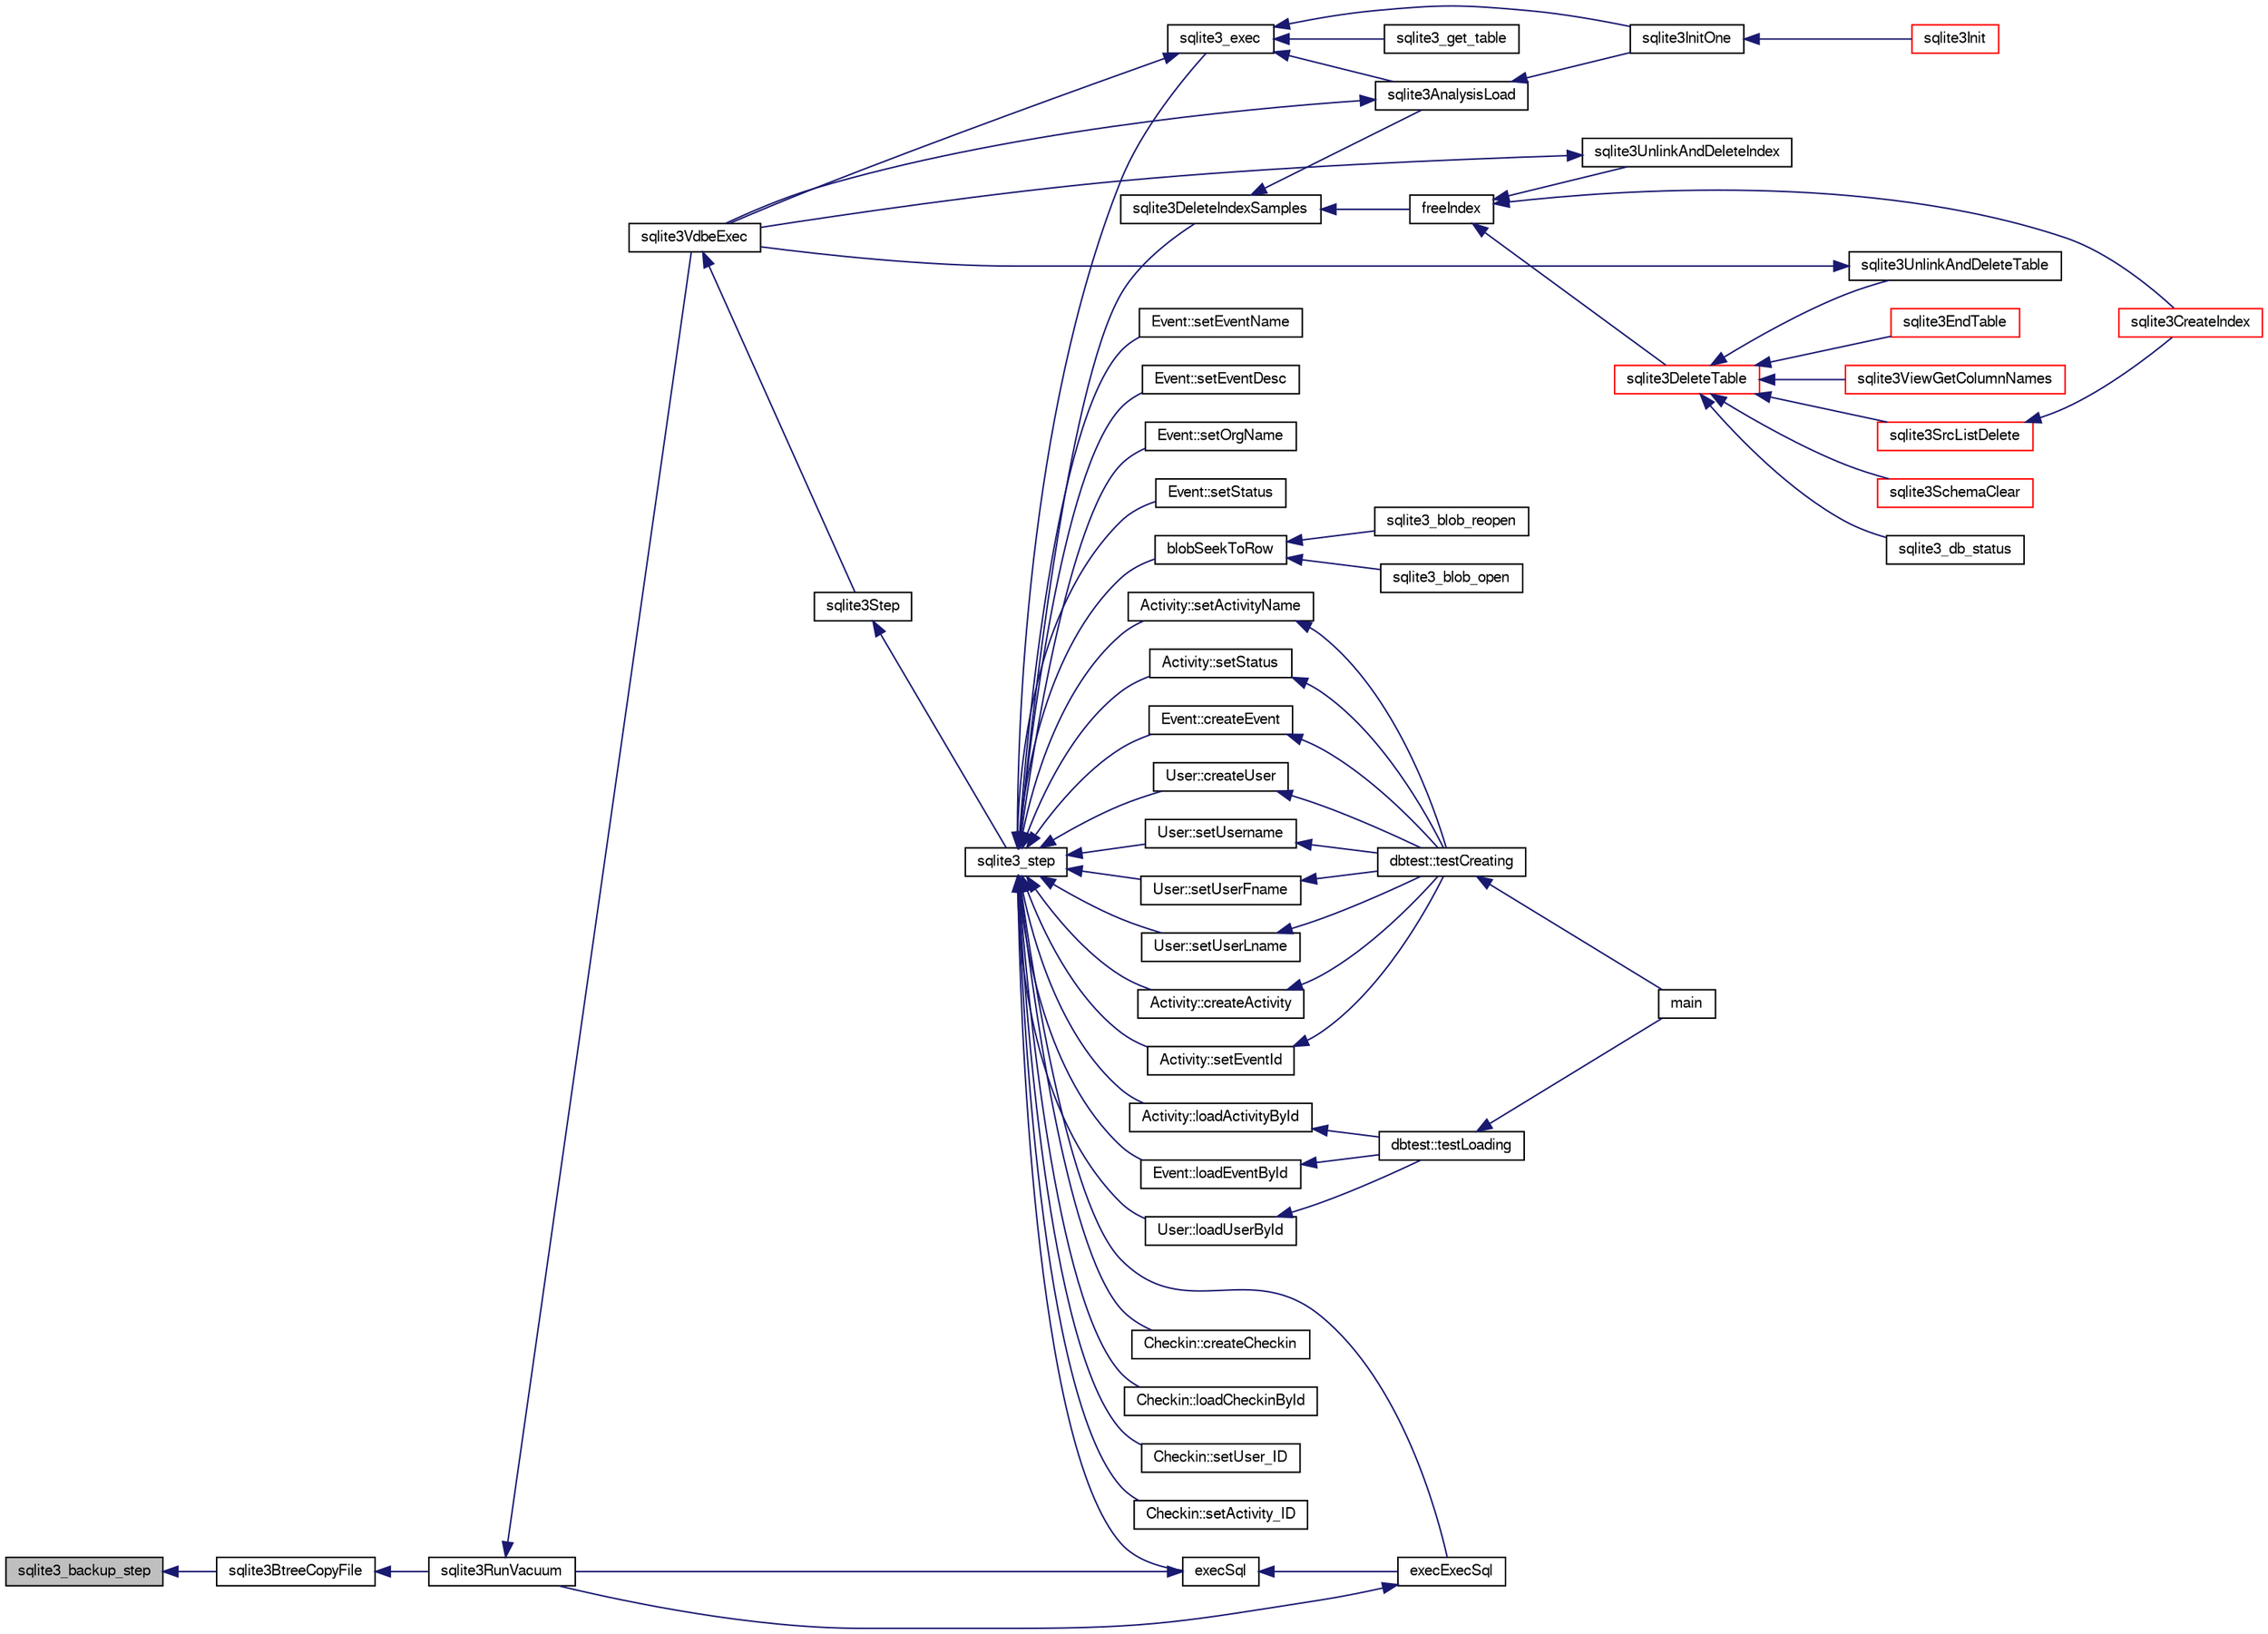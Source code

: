 digraph "sqlite3_backup_step"
{
  edge [fontname="FreeSans",fontsize="10",labelfontname="FreeSans",labelfontsize="10"];
  node [fontname="FreeSans",fontsize="10",shape=record];
  rankdir="LR";
  Node5458 [label="sqlite3_backup_step",height=0.2,width=0.4,color="black", fillcolor="grey75", style="filled", fontcolor="black"];
  Node5458 -> Node5459 [dir="back",color="midnightblue",fontsize="10",style="solid",fontname="FreeSans"];
  Node5459 [label="sqlite3BtreeCopyFile",height=0.2,width=0.4,color="black", fillcolor="white", style="filled",URL="$sqlite3_8c.html#a4d9e19a79f0d5c1dfcef0bd137ae83f9"];
  Node5459 -> Node5460 [dir="back",color="midnightblue",fontsize="10",style="solid",fontname="FreeSans"];
  Node5460 [label="sqlite3RunVacuum",height=0.2,width=0.4,color="black", fillcolor="white", style="filled",URL="$sqlite3_8c.html#a5e83ddc7b3e7e8e79ad5d1fc92de1d2f"];
  Node5460 -> Node5461 [dir="back",color="midnightblue",fontsize="10",style="solid",fontname="FreeSans"];
  Node5461 [label="sqlite3VdbeExec",height=0.2,width=0.4,color="black", fillcolor="white", style="filled",URL="$sqlite3_8c.html#a8ce40a614bdc56719c4d642b1e4dfb21"];
  Node5461 -> Node5462 [dir="back",color="midnightblue",fontsize="10",style="solid",fontname="FreeSans"];
  Node5462 [label="sqlite3Step",height=0.2,width=0.4,color="black", fillcolor="white", style="filled",URL="$sqlite3_8c.html#a3f2872e873e2758a4beedad1d5113554"];
  Node5462 -> Node5463 [dir="back",color="midnightblue",fontsize="10",style="solid",fontname="FreeSans"];
  Node5463 [label="sqlite3_step",height=0.2,width=0.4,color="black", fillcolor="white", style="filled",URL="$sqlite3_8h.html#ac1e491ce36b7471eb28387f7d3c74334"];
  Node5463 -> Node5464 [dir="back",color="midnightblue",fontsize="10",style="solid",fontname="FreeSans"];
  Node5464 [label="Activity::createActivity",height=0.2,width=0.4,color="black", fillcolor="white", style="filled",URL="$classActivity.html#a813cc5e52c14ab49b39014c134e3425b"];
  Node5464 -> Node5465 [dir="back",color="midnightblue",fontsize="10",style="solid",fontname="FreeSans"];
  Node5465 [label="dbtest::testCreating",height=0.2,width=0.4,color="black", fillcolor="white", style="filled",URL="$classdbtest.html#a8193e88a7df657069c8a6bd09c8243b7"];
  Node5465 -> Node5466 [dir="back",color="midnightblue",fontsize="10",style="solid",fontname="FreeSans"];
  Node5466 [label="main",height=0.2,width=0.4,color="black", fillcolor="white", style="filled",URL="$test_8cpp.html#ae66f6b31b5ad750f1fe042a706a4e3d4"];
  Node5463 -> Node5467 [dir="back",color="midnightblue",fontsize="10",style="solid",fontname="FreeSans"];
  Node5467 [label="Activity::loadActivityById",height=0.2,width=0.4,color="black", fillcolor="white", style="filled",URL="$classActivity.html#abe4ffb4f08a47212ebf9013259d9e7fd"];
  Node5467 -> Node5468 [dir="back",color="midnightblue",fontsize="10",style="solid",fontname="FreeSans"];
  Node5468 [label="dbtest::testLoading",height=0.2,width=0.4,color="black", fillcolor="white", style="filled",URL="$classdbtest.html#a6f98d82a2c8e2b9040848763504ddae1"];
  Node5468 -> Node5466 [dir="back",color="midnightblue",fontsize="10",style="solid",fontname="FreeSans"];
  Node5463 -> Node5469 [dir="back",color="midnightblue",fontsize="10",style="solid",fontname="FreeSans"];
  Node5469 [label="Activity::setEventId",height=0.2,width=0.4,color="black", fillcolor="white", style="filled",URL="$classActivity.html#adb1d0fd0d08f473e068f0a4086bfa9ca"];
  Node5469 -> Node5465 [dir="back",color="midnightblue",fontsize="10",style="solid",fontname="FreeSans"];
  Node5463 -> Node5470 [dir="back",color="midnightblue",fontsize="10",style="solid",fontname="FreeSans"];
  Node5470 [label="Activity::setActivityName",height=0.2,width=0.4,color="black", fillcolor="white", style="filled",URL="$classActivity.html#a62dc3737b33915a36086f9dd26d16a81"];
  Node5470 -> Node5465 [dir="back",color="midnightblue",fontsize="10",style="solid",fontname="FreeSans"];
  Node5463 -> Node5471 [dir="back",color="midnightblue",fontsize="10",style="solid",fontname="FreeSans"];
  Node5471 [label="Activity::setStatus",height=0.2,width=0.4,color="black", fillcolor="white", style="filled",URL="$classActivity.html#af618135a7738f4d2a7ee147a8ef912ea"];
  Node5471 -> Node5465 [dir="back",color="midnightblue",fontsize="10",style="solid",fontname="FreeSans"];
  Node5463 -> Node5472 [dir="back",color="midnightblue",fontsize="10",style="solid",fontname="FreeSans"];
  Node5472 [label="Checkin::createCheckin",height=0.2,width=0.4,color="black", fillcolor="white", style="filled",URL="$classCheckin.html#a4e40acdf7fff0e607f6de4f24f3a163c"];
  Node5463 -> Node5473 [dir="back",color="midnightblue",fontsize="10",style="solid",fontname="FreeSans"];
  Node5473 [label="Checkin::loadCheckinById",height=0.2,width=0.4,color="black", fillcolor="white", style="filled",URL="$classCheckin.html#a3461f70ea6c68475225f2a07f78a21e0"];
  Node5463 -> Node5474 [dir="back",color="midnightblue",fontsize="10",style="solid",fontname="FreeSans"];
  Node5474 [label="Checkin::setUser_ID",height=0.2,width=0.4,color="black", fillcolor="white", style="filled",URL="$classCheckin.html#a76ab640f4f912876dbebf183db5359c6"];
  Node5463 -> Node5475 [dir="back",color="midnightblue",fontsize="10",style="solid",fontname="FreeSans"];
  Node5475 [label="Checkin::setActivity_ID",height=0.2,width=0.4,color="black", fillcolor="white", style="filled",URL="$classCheckin.html#ab2ff3ec2604ec73a42af25874a00b232"];
  Node5463 -> Node5476 [dir="back",color="midnightblue",fontsize="10",style="solid",fontname="FreeSans"];
  Node5476 [label="Event::createEvent",height=0.2,width=0.4,color="black", fillcolor="white", style="filled",URL="$classEvent.html#a77adb9f4a46ffb32c2d931f0691f5903"];
  Node5476 -> Node5465 [dir="back",color="midnightblue",fontsize="10",style="solid",fontname="FreeSans"];
  Node5463 -> Node5477 [dir="back",color="midnightblue",fontsize="10",style="solid",fontname="FreeSans"];
  Node5477 [label="Event::loadEventById",height=0.2,width=0.4,color="black", fillcolor="white", style="filled",URL="$classEvent.html#afa66cea33f722dbeecb69cc98fdea055"];
  Node5477 -> Node5468 [dir="back",color="midnightblue",fontsize="10",style="solid",fontname="FreeSans"];
  Node5463 -> Node5478 [dir="back",color="midnightblue",fontsize="10",style="solid",fontname="FreeSans"];
  Node5478 [label="Event::setEventName",height=0.2,width=0.4,color="black", fillcolor="white", style="filled",URL="$classEvent.html#a10596b6ca077df05184e30d62b08729d"];
  Node5463 -> Node5479 [dir="back",color="midnightblue",fontsize="10",style="solid",fontname="FreeSans"];
  Node5479 [label="Event::setEventDesc",height=0.2,width=0.4,color="black", fillcolor="white", style="filled",URL="$classEvent.html#ae36b8377dcae792f1c5c4726024c981b"];
  Node5463 -> Node5480 [dir="back",color="midnightblue",fontsize="10",style="solid",fontname="FreeSans"];
  Node5480 [label="Event::setOrgName",height=0.2,width=0.4,color="black", fillcolor="white", style="filled",URL="$classEvent.html#a19aac0f776bd764563a54977656cf680"];
  Node5463 -> Node5481 [dir="back",color="midnightblue",fontsize="10",style="solid",fontname="FreeSans"];
  Node5481 [label="Event::setStatus",height=0.2,width=0.4,color="black", fillcolor="white", style="filled",URL="$classEvent.html#ab0a6b9285af0f4172eb841e2b80f8972"];
  Node5463 -> Node5482 [dir="back",color="midnightblue",fontsize="10",style="solid",fontname="FreeSans"];
  Node5482 [label="blobSeekToRow",height=0.2,width=0.4,color="black", fillcolor="white", style="filled",URL="$sqlite3_8c.html#afff57e13332b98c8a44a7cebe38962ab"];
  Node5482 -> Node5483 [dir="back",color="midnightblue",fontsize="10",style="solid",fontname="FreeSans"];
  Node5483 [label="sqlite3_blob_open",height=0.2,width=0.4,color="black", fillcolor="white", style="filled",URL="$sqlite3_8h.html#adb8ad839a5bdd62a43785132bc7dd518"];
  Node5482 -> Node5484 [dir="back",color="midnightblue",fontsize="10",style="solid",fontname="FreeSans"];
  Node5484 [label="sqlite3_blob_reopen",height=0.2,width=0.4,color="black", fillcolor="white", style="filled",URL="$sqlite3_8h.html#abc77c24fdc0150138490359a94360f7e"];
  Node5463 -> Node5485 [dir="back",color="midnightblue",fontsize="10",style="solid",fontname="FreeSans"];
  Node5485 [label="sqlite3DeleteIndexSamples",height=0.2,width=0.4,color="black", fillcolor="white", style="filled",URL="$sqlite3_8c.html#aaeda0302fbf61397ec009f65bed047ef"];
  Node5485 -> Node5486 [dir="back",color="midnightblue",fontsize="10",style="solid",fontname="FreeSans"];
  Node5486 [label="sqlite3AnalysisLoad",height=0.2,width=0.4,color="black", fillcolor="white", style="filled",URL="$sqlite3_8c.html#a48a2301c27e1d3d68708b9b8761b5a01"];
  Node5486 -> Node5461 [dir="back",color="midnightblue",fontsize="10",style="solid",fontname="FreeSans"];
  Node5486 -> Node5487 [dir="back",color="midnightblue",fontsize="10",style="solid",fontname="FreeSans"];
  Node5487 [label="sqlite3InitOne",height=0.2,width=0.4,color="black", fillcolor="white", style="filled",URL="$sqlite3_8c.html#ac4318b25df65269906b0379251fe9b85"];
  Node5487 -> Node5488 [dir="back",color="midnightblue",fontsize="10",style="solid",fontname="FreeSans"];
  Node5488 [label="sqlite3Init",height=0.2,width=0.4,color="red", fillcolor="white", style="filled",URL="$sqlite3_8c.html#aed74e3dc765631a833f522f425ff5a48"];
  Node5485 -> Node5588 [dir="back",color="midnightblue",fontsize="10",style="solid",fontname="FreeSans"];
  Node5588 [label="freeIndex",height=0.2,width=0.4,color="black", fillcolor="white", style="filled",URL="$sqlite3_8c.html#a00907c99c18d5bcb9d0b38c077146c31"];
  Node5588 -> Node5589 [dir="back",color="midnightblue",fontsize="10",style="solid",fontname="FreeSans"];
  Node5589 [label="sqlite3UnlinkAndDeleteIndex",height=0.2,width=0.4,color="black", fillcolor="white", style="filled",URL="$sqlite3_8c.html#a889f2dcb438c56db37a6d61e9f25e244"];
  Node5589 -> Node5461 [dir="back",color="midnightblue",fontsize="10",style="solid",fontname="FreeSans"];
  Node5588 -> Node5590 [dir="back",color="midnightblue",fontsize="10",style="solid",fontname="FreeSans"];
  Node5590 [label="sqlite3DeleteTable",height=0.2,width=0.4,color="red", fillcolor="white", style="filled",URL="$sqlite3_8c.html#a7fd3d507375a381a3807f92735318973"];
  Node5590 -> Node5591 [dir="back",color="midnightblue",fontsize="10",style="solid",fontname="FreeSans"];
  Node5591 [label="sqlite3_db_status",height=0.2,width=0.4,color="black", fillcolor="white", style="filled",URL="$sqlite3_8h.html#ab64e8333313ee2e44116842711818940"];
  Node5590 -> Node5592 [dir="back",color="midnightblue",fontsize="10",style="solid",fontname="FreeSans"];
  Node5592 [label="sqlite3UnlinkAndDeleteTable",height=0.2,width=0.4,color="black", fillcolor="white", style="filled",URL="$sqlite3_8c.html#a9733677716a49de464f86fff164e9a1b"];
  Node5592 -> Node5461 [dir="back",color="midnightblue",fontsize="10",style="solid",fontname="FreeSans"];
  Node5590 -> Node5503 [dir="back",color="midnightblue",fontsize="10",style="solid",fontname="FreeSans"];
  Node5503 [label="sqlite3EndTable",height=0.2,width=0.4,color="red", fillcolor="white", style="filled",URL="$sqlite3_8c.html#a7b5f2c66c0f0b6f819d970ca389768b0"];
  Node5590 -> Node5538 [dir="back",color="midnightblue",fontsize="10",style="solid",fontname="FreeSans"];
  Node5538 [label="sqlite3ViewGetColumnNames",height=0.2,width=0.4,color="red", fillcolor="white", style="filled",URL="$sqlite3_8c.html#aebc7cd8d9e2bd174ae0a60363d3f6ce8"];
  Node5590 -> Node5593 [dir="back",color="midnightblue",fontsize="10",style="solid",fontname="FreeSans"];
  Node5593 [label="sqlite3SrcListDelete",height=0.2,width=0.4,color="red", fillcolor="white", style="filled",URL="$sqlite3_8c.html#acc250a3e5e7fd8889a16a9f28e3e7312"];
  Node5593 -> Node5500 [dir="back",color="midnightblue",fontsize="10",style="solid",fontname="FreeSans"];
  Node5500 [label="sqlite3CreateIndex",height=0.2,width=0.4,color="red", fillcolor="white", style="filled",URL="$sqlite3_8c.html#a8dbe5e590ab6c58a8c45f34f7c81e825"];
  Node5590 -> Node5669 [dir="back",color="midnightblue",fontsize="10",style="solid",fontname="FreeSans"];
  Node5669 [label="sqlite3SchemaClear",height=0.2,width=0.4,color="red", fillcolor="white", style="filled",URL="$sqlite3_8c.html#a927c603430267e42c56ab38ca221322a"];
  Node5588 -> Node5500 [dir="back",color="midnightblue",fontsize="10",style="solid",fontname="FreeSans"];
  Node5463 -> Node5653 [dir="back",color="midnightblue",fontsize="10",style="solid",fontname="FreeSans"];
  Node5653 [label="sqlite3_exec",height=0.2,width=0.4,color="black", fillcolor="white", style="filled",URL="$sqlite3_8h.html#a97487ec8150e0bcc8fa392ab8f0e24db"];
  Node5653 -> Node5461 [dir="back",color="midnightblue",fontsize="10",style="solid",fontname="FreeSans"];
  Node5653 -> Node5486 [dir="back",color="midnightblue",fontsize="10",style="solid",fontname="FreeSans"];
  Node5653 -> Node5487 [dir="back",color="midnightblue",fontsize="10",style="solid",fontname="FreeSans"];
  Node5653 -> Node5654 [dir="back",color="midnightblue",fontsize="10",style="solid",fontname="FreeSans"];
  Node5654 [label="sqlite3_get_table",height=0.2,width=0.4,color="black", fillcolor="white", style="filled",URL="$sqlite3_8h.html#a5effeac4e12df57beaa35c5be1f61579"];
  Node5463 -> Node5645 [dir="back",color="midnightblue",fontsize="10",style="solid",fontname="FreeSans"];
  Node5645 [label="execSql",height=0.2,width=0.4,color="black", fillcolor="white", style="filled",URL="$sqlite3_8c.html#a7d16651b98a110662f4c265eff0246cb"];
  Node5645 -> Node5646 [dir="back",color="midnightblue",fontsize="10",style="solid",fontname="FreeSans"];
  Node5646 [label="execExecSql",height=0.2,width=0.4,color="black", fillcolor="white", style="filled",URL="$sqlite3_8c.html#ac1be09a6c047f21133d16378d301e0d4"];
  Node5646 -> Node5460 [dir="back",color="midnightblue",fontsize="10",style="solid",fontname="FreeSans"];
  Node5645 -> Node5460 [dir="back",color="midnightblue",fontsize="10",style="solid",fontname="FreeSans"];
  Node5463 -> Node5646 [dir="back",color="midnightblue",fontsize="10",style="solid",fontname="FreeSans"];
  Node5463 -> Node5647 [dir="back",color="midnightblue",fontsize="10",style="solid",fontname="FreeSans"];
  Node5647 [label="User::createUser",height=0.2,width=0.4,color="black", fillcolor="white", style="filled",URL="$classUser.html#a22ed673939e8cc0a136130b809bba513"];
  Node5647 -> Node5465 [dir="back",color="midnightblue",fontsize="10",style="solid",fontname="FreeSans"];
  Node5463 -> Node5648 [dir="back",color="midnightblue",fontsize="10",style="solid",fontname="FreeSans"];
  Node5648 [label="User::loadUserById",height=0.2,width=0.4,color="black", fillcolor="white", style="filled",URL="$classUser.html#a863377665b7fb83c5547dcf9727f5092"];
  Node5648 -> Node5468 [dir="back",color="midnightblue",fontsize="10",style="solid",fontname="FreeSans"];
  Node5463 -> Node5649 [dir="back",color="midnightblue",fontsize="10",style="solid",fontname="FreeSans"];
  Node5649 [label="User::setUsername",height=0.2,width=0.4,color="black", fillcolor="white", style="filled",URL="$classUser.html#aa0497022a136cb78de785b0a39ae60b1"];
  Node5649 -> Node5465 [dir="back",color="midnightblue",fontsize="10",style="solid",fontname="FreeSans"];
  Node5463 -> Node5650 [dir="back",color="midnightblue",fontsize="10",style="solid",fontname="FreeSans"];
  Node5650 [label="User::setUserFname",height=0.2,width=0.4,color="black", fillcolor="white", style="filled",URL="$classUser.html#a72657eb55cd0ca437b4841a43f19912f"];
  Node5650 -> Node5465 [dir="back",color="midnightblue",fontsize="10",style="solid",fontname="FreeSans"];
  Node5463 -> Node5651 [dir="back",color="midnightblue",fontsize="10",style="solid",fontname="FreeSans"];
  Node5651 [label="User::setUserLname",height=0.2,width=0.4,color="black", fillcolor="white", style="filled",URL="$classUser.html#aa25973387e5afe1aa6f60dd6545e33b5"];
  Node5651 -> Node5465 [dir="back",color="midnightblue",fontsize="10",style="solid",fontname="FreeSans"];
}
